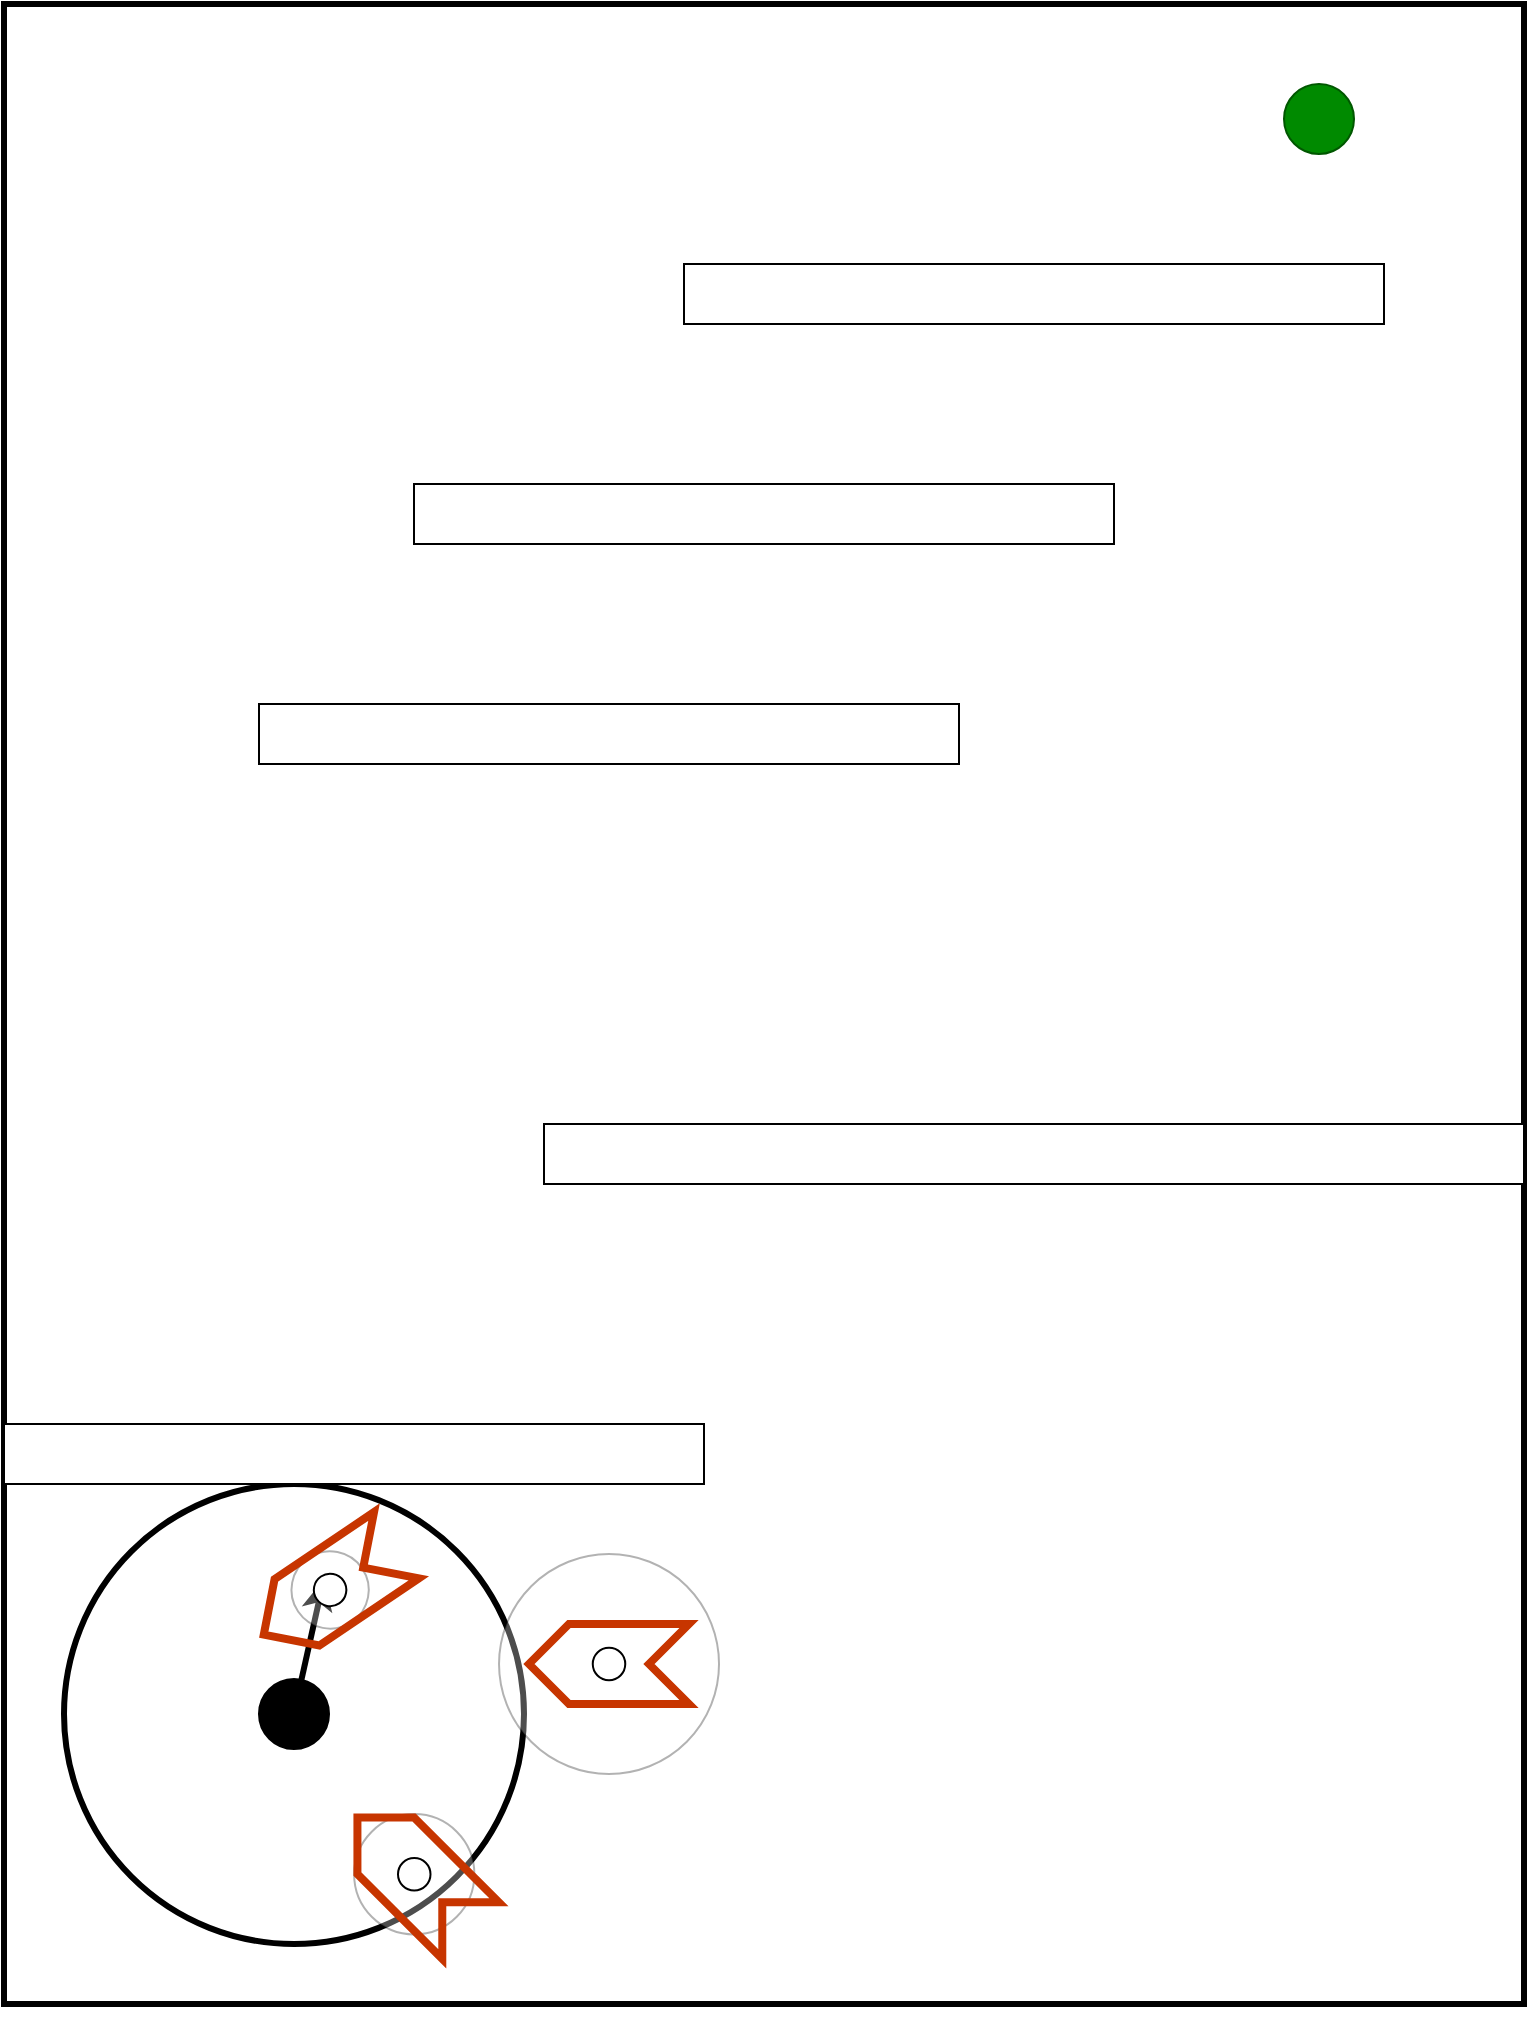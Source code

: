 <mxfile version="27.1.6">
  <diagram name="Page-1" id="GJas5A8zbiKn9Wo5F9Zt">
    <mxGraphModel dx="969" dy="518" grid="1" gridSize="10" guides="1" tooltips="1" connect="1" arrows="1" fold="1" page="1" pageScale="1" pageWidth="850" pageHeight="1100" background="light-dark(#FFFFFF,#FFFFFF)" math="0" shadow="0">
      <root>
        <mxCell id="0" />
        <mxCell id="1" style="" parent="0" />
        <mxCell id="SPA56wAMmxe-K7njHeTv-1" value="" style="rounded=0;whiteSpace=wrap;html=1;fillColor=light-dark(#FFFFFF,#FFFFFF);strokeColor=light-dark(#000000,#000000);strokeWidth=3;movable=0;resizable=0;rotatable=0;deletable=0;editable=0;locked=1;connectable=0;" vertex="1" parent="1">
          <mxGeometry x="40" y="40" width="760" height="1000" as="geometry" />
        </mxCell>
        <mxCell id="SPA56wAMmxe-K7njHeTv-2" value="" style="ellipse;whiteSpace=wrap;html=1;aspect=fixed;fillColor=light-dark(#FFFFFF,transparent);strokeColor=light-dark(#000000,#FF0000);strokeWidth=3;" vertex="1" parent="1">
          <mxGeometry x="70" y="780" width="230" height="230" as="geometry" />
        </mxCell>
        <mxCell id="SPA56wAMmxe-K7njHeTv-3" value="" style="ellipse;whiteSpace=wrap;html=1;aspect=fixed;fillColor=light-dark(#000000,#0000FF);" vertex="1" parent="1">
          <mxGeometry x="167.5" y="877.5" width="35" height="35" as="geometry" />
        </mxCell>
        <mxCell id="SPA56wAMmxe-K7njHeTv-4" value="" style="endArrow=classic;html=1;rounded=0;entryX=0.565;entryY=0.207;entryDx=0;entryDy=0;entryPerimeter=0;strokeColor=light-dark(#000000,#0000FF);strokeWidth=3;" edge="1" parent="1" source="SPA56wAMmxe-K7njHeTv-3" target="SPA56wAMmxe-K7njHeTv-2">
          <mxGeometry width="50" height="50" relative="1" as="geometry">
            <mxPoint x="190" y="877.5" as="sourcePoint" />
            <mxPoint x="240" y="827.5" as="targetPoint" />
          </mxGeometry>
        </mxCell>
        <mxCell id="SPA56wAMmxe-K7njHeTv-5" value="" style="rounded=0;whiteSpace=wrap;html=1;movable=0;resizable=0;rotatable=0;deletable=0;editable=0;locked=1;connectable=0;" vertex="1" parent="1">
          <mxGeometry x="40" y="750" width="350" height="30" as="geometry" />
        </mxCell>
        <mxCell id="SPA56wAMmxe-K7njHeTv-6" value="" style="rounded=0;whiteSpace=wrap;html=1;movable=0;resizable=0;rotatable=0;deletable=0;editable=0;locked=1;connectable=0;" vertex="1" parent="1">
          <mxGeometry x="310" y="600" width="490" height="30" as="geometry" />
        </mxCell>
        <mxCell id="SPA56wAMmxe-K7njHeTv-7" value="" style="rounded=0;whiteSpace=wrap;html=1;movable=0;resizable=0;rotatable=0;deletable=0;editable=0;locked=1;connectable=0;" vertex="1" parent="1">
          <mxGeometry x="167.5" y="390" width="350" height="30" as="geometry" />
        </mxCell>
        <mxCell id="SPA56wAMmxe-K7njHeTv-8" value="" style="rounded=0;whiteSpace=wrap;html=1;movable=0;resizable=0;rotatable=0;deletable=0;editable=0;locked=1;connectable=0;" vertex="1" parent="1">
          <mxGeometry x="380" y="170" width="350" height="30" as="geometry" />
        </mxCell>
        <mxCell id="SPA56wAMmxe-K7njHeTv-9" value="" style="rounded=0;whiteSpace=wrap;html=1;movable=0;resizable=0;rotatable=0;deletable=0;editable=0;locked=1;connectable=0;" vertex="1" parent="1">
          <mxGeometry x="245" y="280" width="350" height="30" as="geometry" />
        </mxCell>
        <mxCell id="SPA56wAMmxe-K7njHeTv-10" value="" style="ellipse;whiteSpace=wrap;html=1;aspect=fixed;fillColor=#008a00;fontColor=#ffffff;strokeColor=#005700;movable=0;resizable=0;rotatable=0;deletable=0;editable=0;locked=1;connectable=0;" vertex="1" parent="1">
          <mxGeometry x="680" y="80" width="35" height="35" as="geometry" />
        </mxCell>
        <mxCell id="SPA56wAMmxe-K7njHeTv-17" value="" style="group" vertex="1" connectable="0" parent="1">
          <mxGeometry x="287.51" y="815" width="110" height="110" as="geometry" />
        </mxCell>
        <mxCell id="SPA56wAMmxe-K7njHeTv-16" value="" style="ellipse;whiteSpace=wrap;html=1;aspect=fixed;opacity=30;" vertex="1" parent="SPA56wAMmxe-K7njHeTv-17">
          <mxGeometry width="110" height="110" as="geometry" />
        </mxCell>
        <mxCell id="SPA56wAMmxe-K7njHeTv-12" value="" style="shape=step;perimeter=stepPerimeter;whiteSpace=wrap;html=1;fixedSize=1;rotation=-180;fillColor=none;fontColor=#000000;strokeColor=#C73500;strokeWidth=4;" vertex="1" parent="SPA56wAMmxe-K7njHeTv-17">
          <mxGeometry x="14.99" y="35" width="80" height="40" as="geometry" />
        </mxCell>
        <mxCell id="SPA56wAMmxe-K7njHeTv-14" value="" style="ellipse;whiteSpace=wrap;html=1;aspect=fixed;" vertex="1" parent="SPA56wAMmxe-K7njHeTv-17">
          <mxGeometry x="46.87" y="46.88" width="16.25" height="16.25" as="geometry" />
        </mxCell>
        <mxCell id="SPA56wAMmxe-K7njHeTv-18" value="" style="group;rotation=45;" vertex="1" connectable="0" parent="1">
          <mxGeometry x="190" y="920" width="110" height="110" as="geometry" />
        </mxCell>
        <mxCell id="SPA56wAMmxe-K7njHeTv-19" value="" style="ellipse;whiteSpace=wrap;html=1;aspect=fixed;opacity=30;rotation=45;" vertex="1" parent="SPA56wAMmxe-K7njHeTv-18">
          <mxGeometry x="25.06" y="25.06" width="60.13" height="60.13" as="geometry" />
        </mxCell>
        <mxCell id="SPA56wAMmxe-K7njHeTv-20" value="" style="shape=step;perimeter=stepPerimeter;whiteSpace=wrap;html=1;fixedSize=1;rotation=-135;fillColor=none;fontColor=#000000;strokeColor=#C73500;strokeWidth=4;" vertex="1" parent="SPA56wAMmxe-K7njHeTv-18">
          <mxGeometry x="15" y="35" width="80" height="40" as="geometry" />
        </mxCell>
        <mxCell id="SPA56wAMmxe-K7njHeTv-21" value="" style="ellipse;whiteSpace=wrap;html=1;aspect=fixed;rotation=45;" vertex="1" parent="SPA56wAMmxe-K7njHeTv-18">
          <mxGeometry x="47" y="47" width="16.25" height="16.25" as="geometry" />
        </mxCell>
        <mxCell id="SPA56wAMmxe-K7njHeTv-22" value="" style="group;rotation=-34;" vertex="1" connectable="0" parent="1">
          <mxGeometry x="150.002" y="767.502" width="110" height="110" as="geometry" />
        </mxCell>
        <mxCell id="SPA56wAMmxe-K7njHeTv-28" value="" style="group" vertex="1" connectable="0" parent="SPA56wAMmxe-K7njHeTv-22">
          <mxGeometry x="8.705" y="26.532" width="88.691" height="77.897" as="geometry" />
        </mxCell>
        <mxCell id="SPA56wAMmxe-K7njHeTv-23" value="" style="ellipse;whiteSpace=wrap;html=1;aspect=fixed;opacity=30;rotation=-34;" vertex="1" parent="SPA56wAMmxe-K7njHeTv-28">
          <mxGeometry x="25.035" y="19.638" width="38.62" height="38.62" as="geometry" />
        </mxCell>
        <mxCell id="SPA56wAMmxe-K7njHeTv-25" value="" style="ellipse;whiteSpace=wrap;html=1;aspect=fixed;rotation=-34;" vertex="1" parent="SPA56wAMmxe-K7njHeTv-28">
          <mxGeometry x="36.215" y="30.818" width="16.25" height="16.25" as="geometry" />
        </mxCell>
        <mxCell id="SPA56wAMmxe-K7njHeTv-24" value="" style="shape=step;perimeter=stepPerimeter;whiteSpace=wrap;html=1;fixedSize=1;rotation=-214;fillColor=none;fontColor=#000000;strokeColor=#C73500;strokeWidth=4;" vertex="1" parent="SPA56wAMmxe-K7njHeTv-28">
          <mxGeometry x="4.345" y="18.948" width="80" height="40" as="geometry" />
        </mxCell>
        <mxCell id="SPA56wAMmxe-K7njHeTv-27" value="Obstacles" parent="0" />
      </root>
    </mxGraphModel>
  </diagram>
</mxfile>
